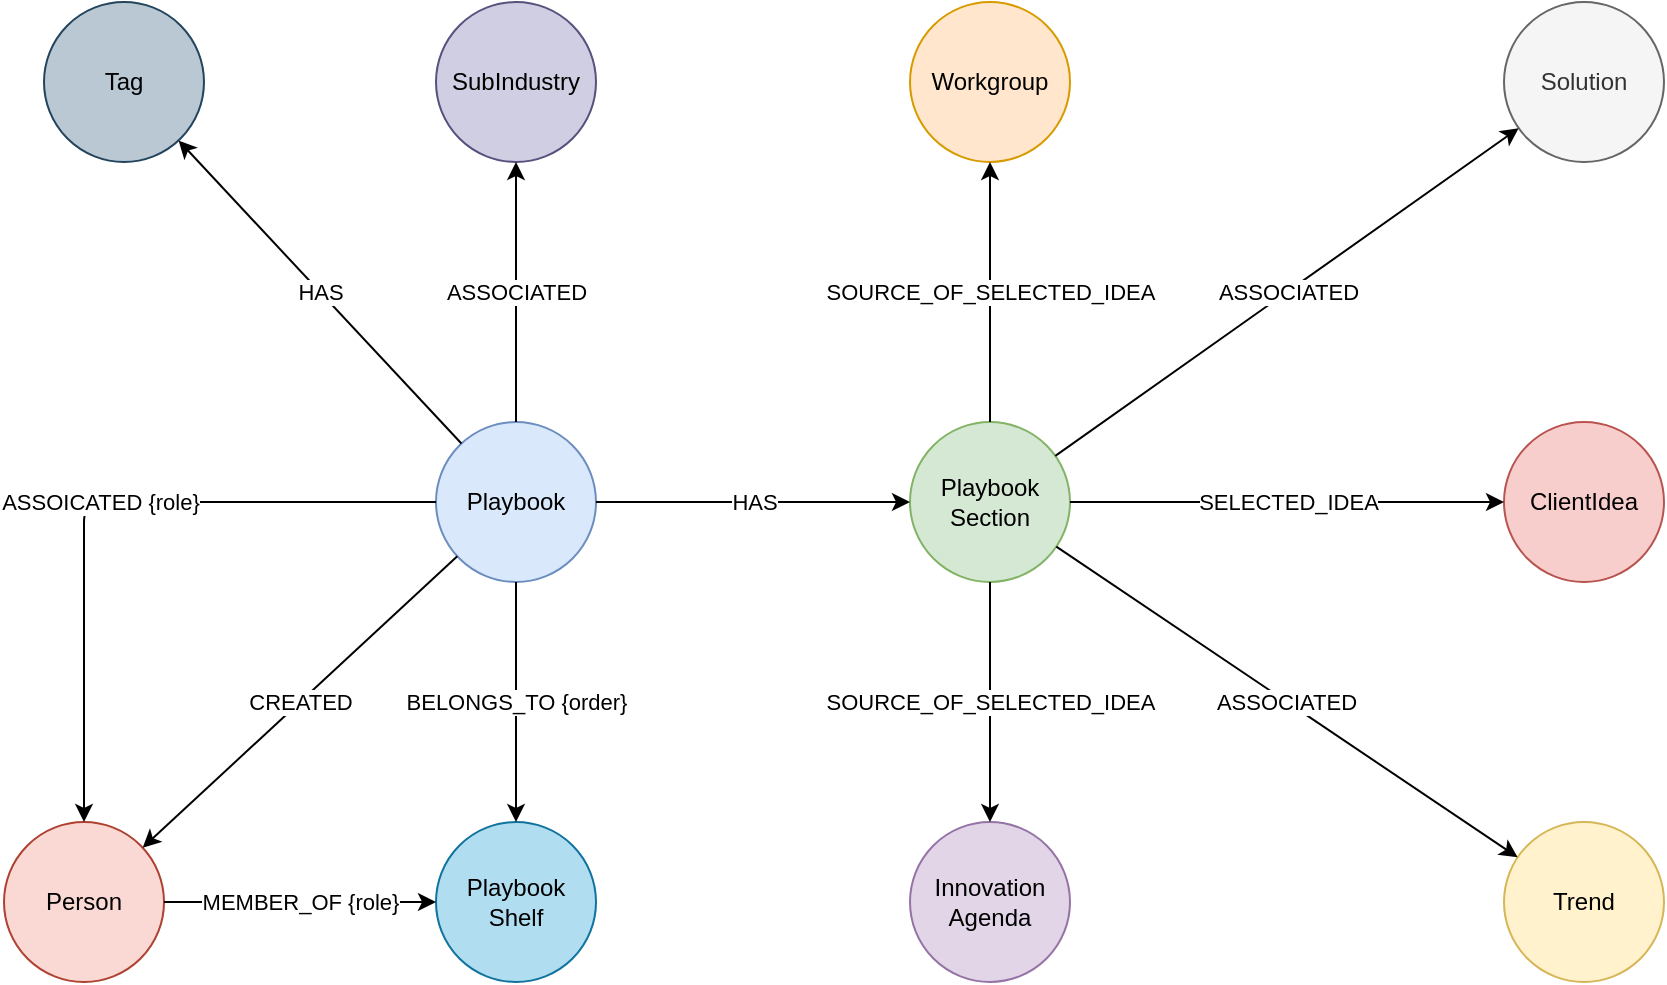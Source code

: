 <mxfile version="11.1.4" type="device"><diagram id="JztpjufKaR1Tqw4T37ha" name="Page-1"><mxGraphModel dx="1422" dy="944" grid="1" gridSize="10" guides="1" tooltips="1" connect="1" arrows="1" fold="1" page="1" pageScale="1" pageWidth="827" pageHeight="1169" math="0" shadow="0"><root><mxCell id="0"/><mxCell id="1" parent="0"/><mxCell id="W6YBXfCzyJGTeMyTQXd0-1" value="Playbook" style="ellipse;whiteSpace=wrap;html=1;aspect=fixed;fillColor=#dae8fc;strokeColor=#6c8ebf;" vertex="1" parent="1"><mxGeometry x="586" y="680" width="80" height="80" as="geometry"/></mxCell><mxCell id="W6YBXfCzyJGTeMyTQXd0-2" value="Playbook&lt;br&gt;Section" style="ellipse;whiteSpace=wrap;html=1;aspect=fixed;fillColor=#d5e8d4;strokeColor=#82b366;" vertex="1" parent="1"><mxGeometry x="823" y="680" width="80" height="80" as="geometry"/></mxCell><mxCell id="W6YBXfCzyJGTeMyTQXd0-3" value="HAS" style="endArrow=classic;html=1;" edge="1" parent="1" source="W6YBXfCzyJGTeMyTQXd0-1" target="W6YBXfCzyJGTeMyTQXd0-2"><mxGeometry width="50" height="50" relative="1" as="geometry"><mxPoint x="730" y="820" as="sourcePoint"/><mxPoint x="850" y="820" as="targetPoint"/></mxGeometry></mxCell><mxCell id="W6YBXfCzyJGTeMyTQXd0-4" value="ClientIdea" style="ellipse;whiteSpace=wrap;html=1;aspect=fixed;fillColor=#f8cecc;strokeColor=#b85450;" vertex="1" parent="1"><mxGeometry x="1120" y="680" width="80" height="80" as="geometry"/></mxCell><mxCell id="W6YBXfCzyJGTeMyTQXd0-5" value="SELECTED_IDEA" style="endArrow=classic;html=1;" edge="1" parent="1" source="W6YBXfCzyJGTeMyTQXd0-2" target="W6YBXfCzyJGTeMyTQXd0-4"><mxGeometry width="50" height="50" relative="1" as="geometry"><mxPoint x="640" y="730" as="sourcePoint"/><mxPoint x="833" y="730" as="targetPoint"/></mxGeometry></mxCell><mxCell id="W6YBXfCzyJGTeMyTQXd0-6" value="Workgroup" style="ellipse;whiteSpace=wrap;html=1;aspect=fixed;fillColor=#ffe6cc;strokeColor=#d79b00;" vertex="1" parent="1"><mxGeometry x="823" y="470" width="80" height="80" as="geometry"/></mxCell><mxCell id="W6YBXfCzyJGTeMyTQXd0-7" value="Innovation&lt;br&gt;Agenda" style="ellipse;whiteSpace=wrap;html=1;aspect=fixed;fillColor=#e1d5e7;strokeColor=#9673a6;" vertex="1" parent="1"><mxGeometry x="823" y="880" width="80" height="80" as="geometry"/></mxCell><mxCell id="W6YBXfCzyJGTeMyTQXd0-8" value="SOURCE_OF_SELECTED_IDEA" style="endArrow=classic;html=1;" edge="1" parent="1" source="W6YBXfCzyJGTeMyTQXd0-2" target="W6YBXfCzyJGTeMyTQXd0-6"><mxGeometry width="50" height="50" relative="1" as="geometry"><mxPoint x="873" y="770" as="sourcePoint"/><mxPoint x="873" y="910" as="targetPoint"/></mxGeometry></mxCell><mxCell id="W6YBXfCzyJGTeMyTQXd0-9" value="SOURCE_OF_SELECTED_IDEA" style="endArrow=classic;html=1;" edge="1" parent="1" source="W6YBXfCzyJGTeMyTQXd0-2" target="W6YBXfCzyJGTeMyTQXd0-7"><mxGeometry width="50" height="50" relative="1" as="geometry"><mxPoint x="873" y="690" as="sourcePoint"/><mxPoint x="873" y="560" as="targetPoint"/></mxGeometry></mxCell><mxCell id="W6YBXfCzyJGTeMyTQXd0-10" value="Solution" style="ellipse;whiteSpace=wrap;html=1;aspect=fixed;fillColor=#f5f5f5;strokeColor=#666666;fontColor=#333333;" vertex="1" parent="1"><mxGeometry x="1120" y="470" width="80" height="80" as="geometry"/></mxCell><mxCell id="W6YBXfCzyJGTeMyTQXd0-11" value="Playbook&lt;br&gt;Shelf" style="ellipse;whiteSpace=wrap;html=1;aspect=fixed;fillColor=#b1ddf0;strokeColor=#10739e;" vertex="1" parent="1"><mxGeometry x="586" y="880" width="80" height="80" as="geometry"/></mxCell><mxCell id="W6YBXfCzyJGTeMyTQXd0-12" value="SubIndustry" style="ellipse;whiteSpace=wrap;html=1;aspect=fixed;fillColor=#d0cee2;strokeColor=#56517e;" vertex="1" parent="1"><mxGeometry x="586" y="470" width="80" height="80" as="geometry"/></mxCell><mxCell id="W6YBXfCzyJGTeMyTQXd0-13" value="Trend" style="ellipse;whiteSpace=wrap;html=1;aspect=fixed;fillColor=#fff2cc;strokeColor=#d6b656;" vertex="1" parent="1"><mxGeometry x="1120" y="880" width="80" height="80" as="geometry"/></mxCell><mxCell id="W6YBXfCzyJGTeMyTQXd0-14" value="Tag" style="ellipse;whiteSpace=wrap;html=1;aspect=fixed;fillColor=#bac8d3;strokeColor=#23445d;" vertex="1" parent="1"><mxGeometry x="390" y="470" width="80" height="80" as="geometry"/></mxCell><mxCell id="W6YBXfCzyJGTeMyTQXd0-15" value="Person" style="ellipse;whiteSpace=wrap;html=1;aspect=fixed;fillColor=#fad9d5;strokeColor=#ae4132;" vertex="1" parent="1"><mxGeometry x="370" y="880" width="80" height="80" as="geometry"/></mxCell><mxCell id="W6YBXfCzyJGTeMyTQXd0-16" value="ASSOCIATED" style="endArrow=classic;html=1;" edge="1" parent="1" source="W6YBXfCzyJGTeMyTQXd0-1" target="W6YBXfCzyJGTeMyTQXd0-12"><mxGeometry width="50" height="50" relative="1" as="geometry"><mxPoint x="676" y="730" as="sourcePoint"/><mxPoint x="833" y="730" as="targetPoint"/></mxGeometry></mxCell><mxCell id="W6YBXfCzyJGTeMyTQXd0-17" value="BELONGS_TO {order}" style="endArrow=classic;html=1;" edge="1" parent="1" source="W6YBXfCzyJGTeMyTQXd0-1" target="W6YBXfCzyJGTeMyTQXd0-11"><mxGeometry width="50" height="50" relative="1" as="geometry"><mxPoint x="636" y="690" as="sourcePoint"/><mxPoint x="636" y="560" as="targetPoint"/></mxGeometry></mxCell><mxCell id="W6YBXfCzyJGTeMyTQXd0-18" value="HAS" style="endArrow=classic;html=1;" edge="1" parent="1" source="W6YBXfCzyJGTeMyTQXd0-1" target="W6YBXfCzyJGTeMyTQXd0-14"><mxGeometry width="50" height="50" relative="1" as="geometry"><mxPoint x="676" y="730" as="sourcePoint"/><mxPoint x="833" y="730" as="targetPoint"/></mxGeometry></mxCell><mxCell id="W6YBXfCzyJGTeMyTQXd0-19" value="CREATED" style="endArrow=classic;html=1;" edge="1" parent="1" source="W6YBXfCzyJGTeMyTQXd0-1" target="W6YBXfCzyJGTeMyTQXd0-15"><mxGeometry width="50" height="50" relative="1" as="geometry"><mxPoint x="596" y="730" as="sourcePoint"/><mxPoint x="470" y="730" as="targetPoint"/></mxGeometry></mxCell><mxCell id="W6YBXfCzyJGTeMyTQXd0-20" value="MEMBER_OF {role}" style="endArrow=classic;html=1;" edge="1" parent="1" source="W6YBXfCzyJGTeMyTQXd0-15" target="W6YBXfCzyJGTeMyTQXd0-11"><mxGeometry width="50" height="50" relative="1" as="geometry"><mxPoint x="605.886" y="756.328" as="sourcePoint"/><mxPoint x="460.121" y="883.681" as="targetPoint"/></mxGeometry></mxCell><mxCell id="W6YBXfCzyJGTeMyTQXd0-21" value="ASSOCIATED" style="endArrow=classic;html=1;" edge="1" parent="1" source="W6YBXfCzyJGTeMyTQXd0-2" target="W6YBXfCzyJGTeMyTQXd0-13"><mxGeometry width="50" height="50" relative="1" as="geometry"><mxPoint x="636" y="690" as="sourcePoint"/><mxPoint x="636" y="560" as="targetPoint"/></mxGeometry></mxCell><mxCell id="W6YBXfCzyJGTeMyTQXd0-22" value="ASSOCIATED" style="endArrow=classic;html=1;" edge="1" parent="1" source="W6YBXfCzyJGTeMyTQXd0-2" target="W6YBXfCzyJGTeMyTQXd0-10"><mxGeometry width="50" height="50" relative="1" as="geometry"><mxPoint x="902.968" y="756.494" as="sourcePoint"/><mxPoint x="1080.062" y="913.473" as="targetPoint"/></mxGeometry></mxCell><mxCell id="W6YBXfCzyJGTeMyTQXd0-23" value="ASSOICATED {role}" style="endArrow=classic;html=1;entryX=0.5;entryY=0;entryDx=0;entryDy=0;" edge="1" parent="1" source="W6YBXfCzyJGTeMyTQXd0-1" target="W6YBXfCzyJGTeMyTQXd0-15"><mxGeometry width="50" height="50" relative="1" as="geometry"><mxPoint x="607.313" y="757.876" as="sourcePoint"/><mxPoint x="458.699" y="902.137" as="targetPoint"/><Array as="points"><mxPoint x="410" y="720"/></Array></mxGeometry></mxCell></root></mxGraphModel></diagram></mxfile>